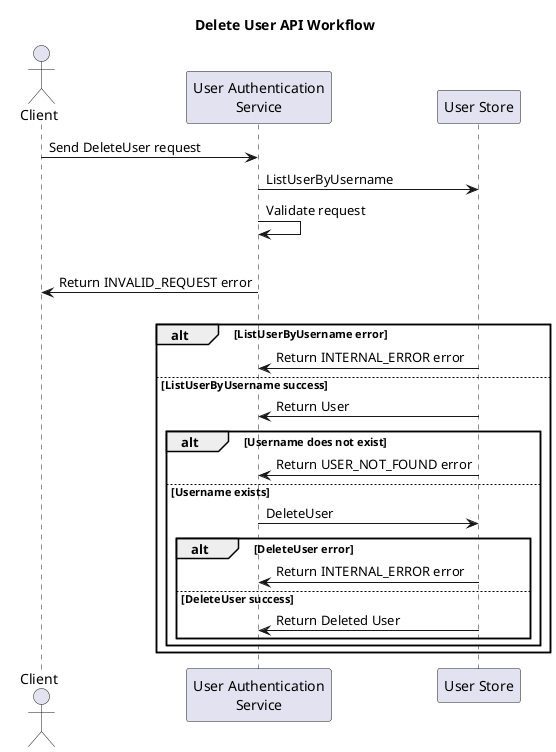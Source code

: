 @startuml DeleteUser
title Delete User API Workflow

actor Client
participant "User Authentication\nService" as Service
participant "User Store" as Store

Client -> Service : Send DeleteUser request
Service -> Store : ListUserByUsername
Service -> Service : Validate request
alt Invalid request
    Service -> Client : Return INVALID_REQUEST error
else Valid request
    alt ListUserByUsername error
        Store -> Service : Return INTERNAL_ERROR error
    else ListUserByUsername success
        Store -> Service : Return User
        alt Username does not exist
            Store -> Service : Return USER_NOT_FOUND error
        else Username exists
            Service -> Store : DeleteUser
            alt DeleteUser error
                Store -> Service : Return INTERNAL_ERROR error
            else DeleteUser success
                Store -> Service : Return Deleted User
        end
    end
end

@enduml